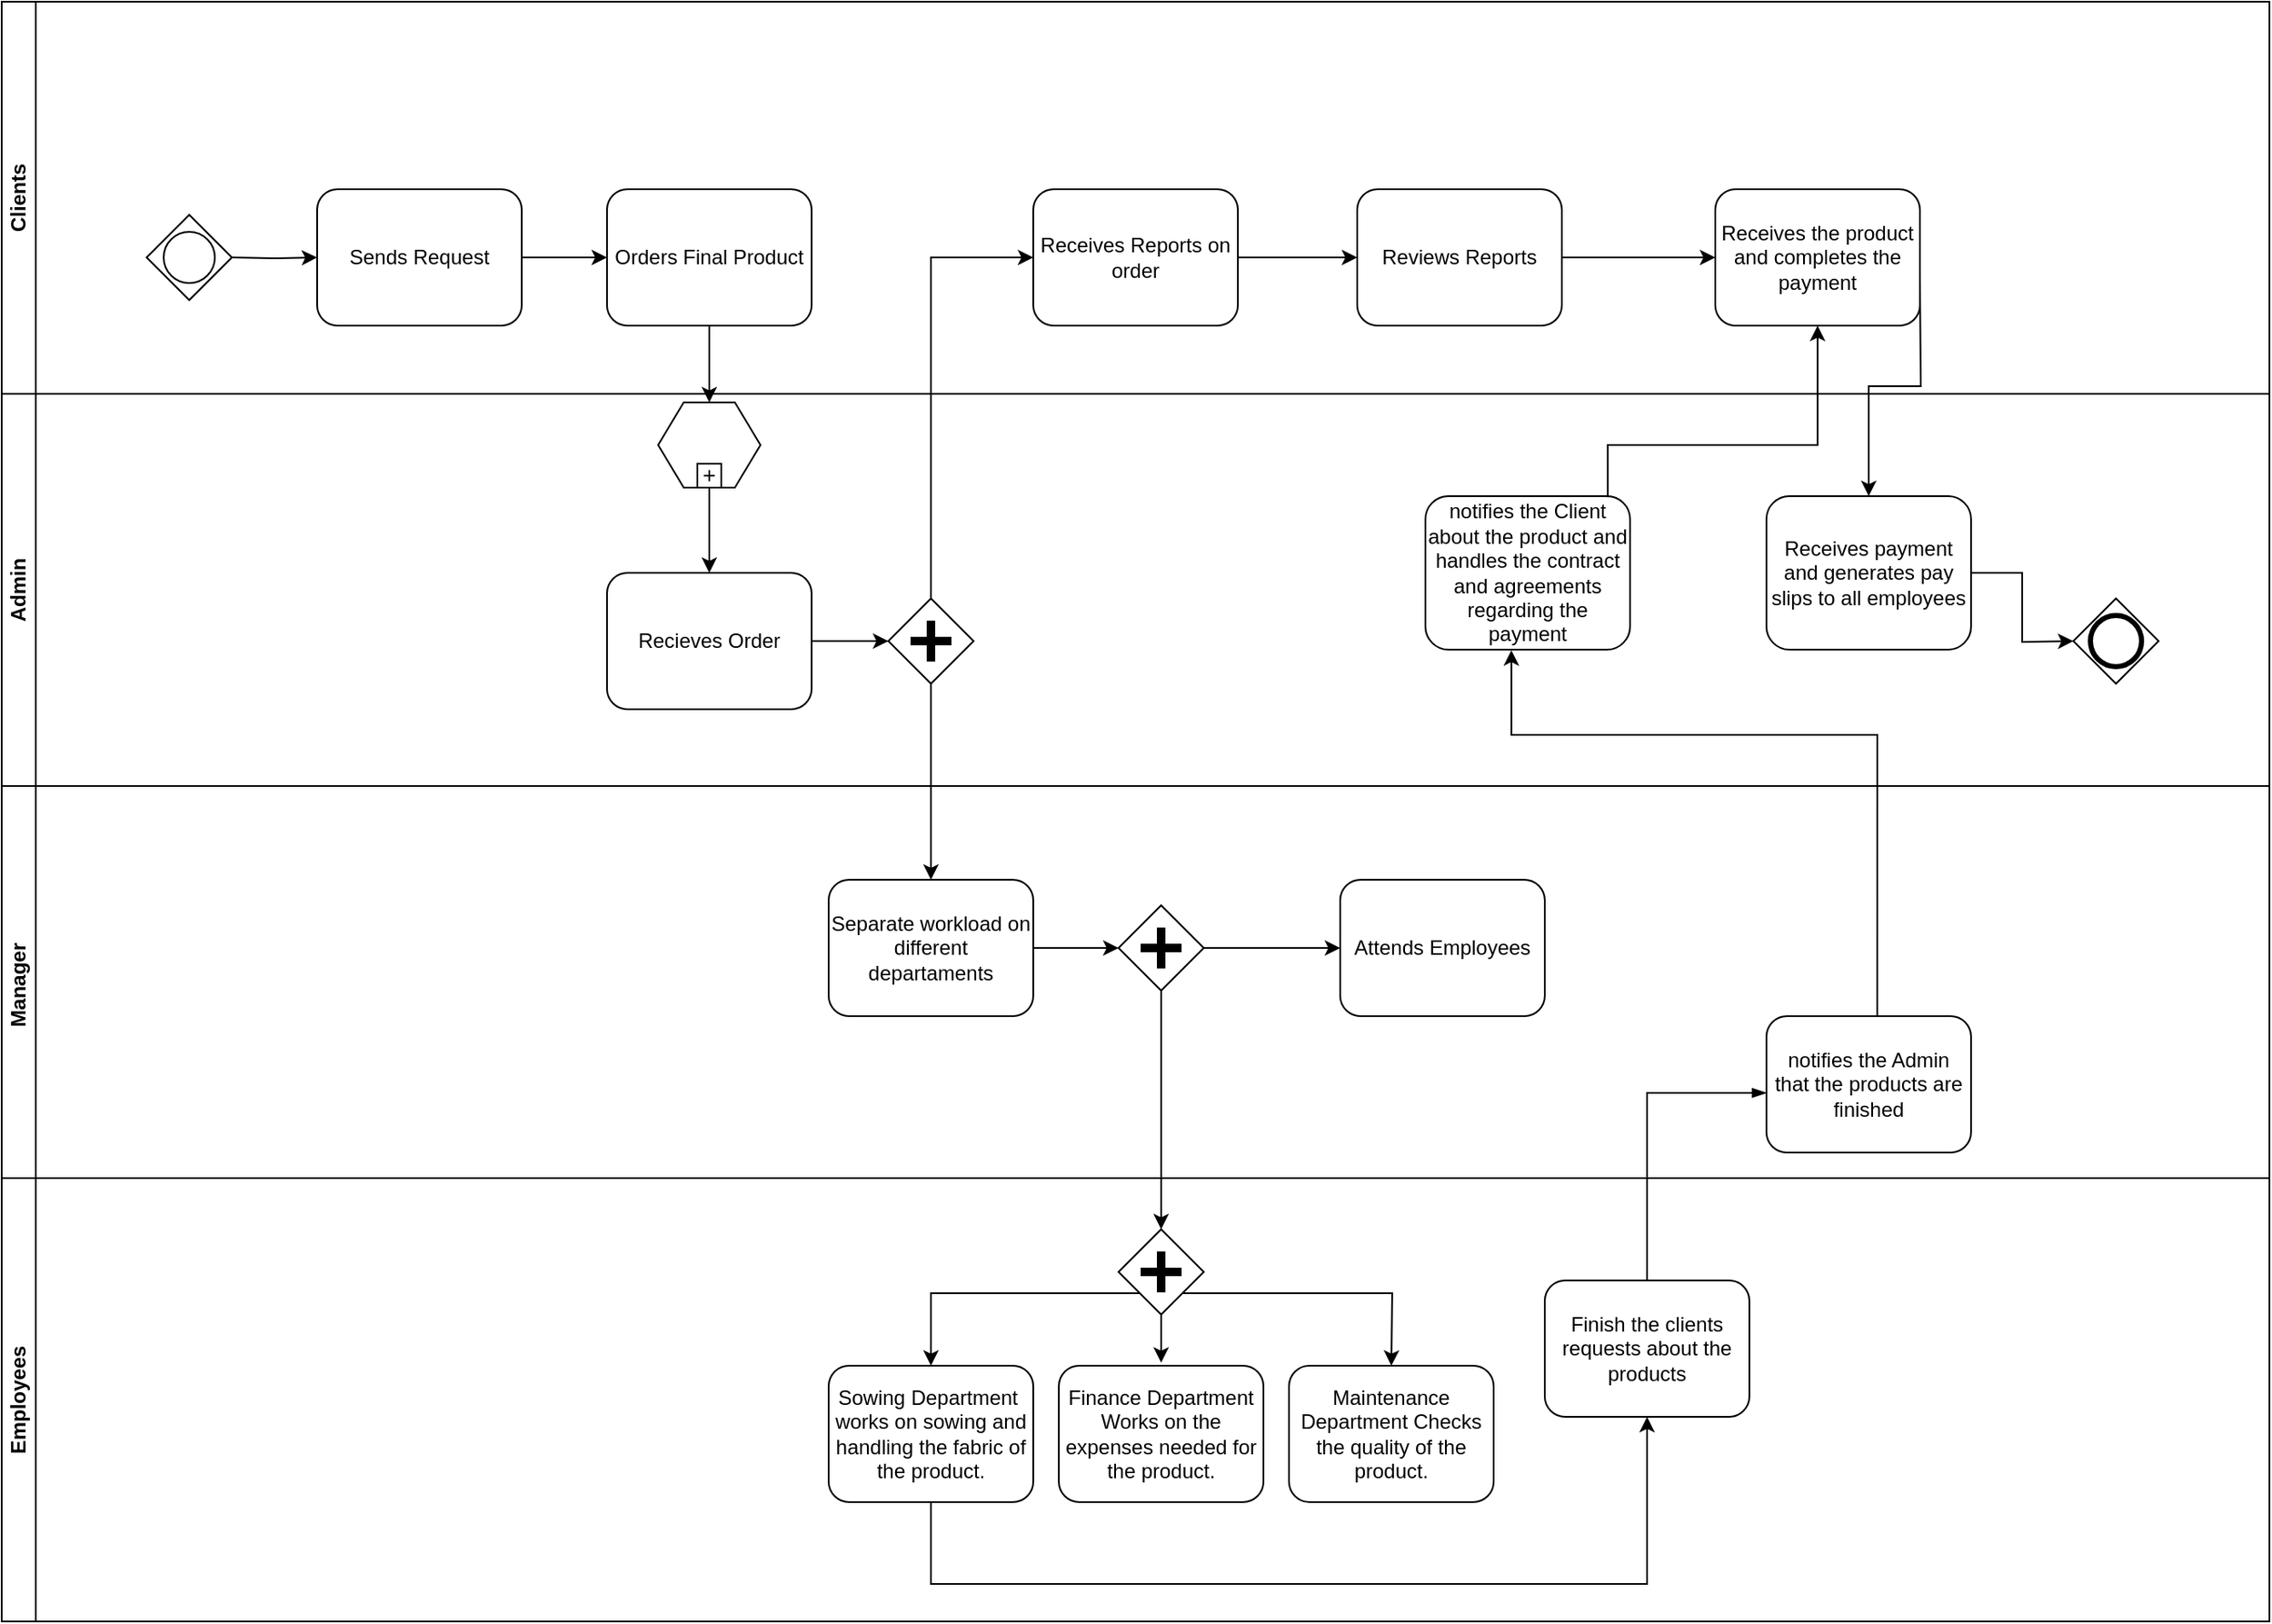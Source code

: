 <mxfile version="22.1.18" type="github">
  <diagram name="Page-1" id="2a216829-ef6e-dabb-86c1-c78162f3ba2b">
    <mxGraphModel dx="1963" dy="835" grid="1" gridSize="10" guides="1" tooltips="1" connect="1" arrows="1" fold="1" page="1" pageScale="1" pageWidth="850" pageHeight="1100" background="none" math="0" shadow="0">
      <root>
        <mxCell id="0" />
        <mxCell id="1" parent="0" />
        <mxCell id="7a84cebc1def654-2" value="Sends Request" style="shape=ext;rounded=1;html=1;whiteSpace=wrap;" parent="1" vertex="1">
          <mxGeometry x="360" y="250" width="120" height="80" as="geometry" />
        </mxCell>
        <mxCell id="7a84cebc1def654-3" value="Orders Final Product" style="shape=ext;rounded=1;html=1;whiteSpace=wrap;" parent="1" vertex="1">
          <mxGeometry x="530" y="250" width="120" height="80" as="geometry" />
        </mxCell>
        <mxCell id="7a84cebc1def654-6" value="" style="shape=hexagon;whiteSpace=wrap;html=1;perimeter=hexagonPerimeter;" parent="1" vertex="1">
          <mxGeometry x="560" y="375" width="60" height="50" as="geometry" />
        </mxCell>
        <mxCell id="7a84cebc1def654-7" value="" style="html=1;shape=plus;" parent="7a84cebc1def654-6" vertex="1">
          <mxGeometry x="0.5" y="1" width="14" height="14" relative="1" as="geometry">
            <mxPoint x="-7" y="-14" as="offset" />
          </mxGeometry>
        </mxCell>
        <mxCell id="7a84cebc1def654-8" value="Recieves Order" style="shape=ext;rounded=1;html=1;whiteSpace=wrap;" parent="1" vertex="1">
          <mxGeometry x="530" y="475" width="120" height="80" as="geometry" />
        </mxCell>
        <mxCell id="7a84cebc1def654-9" value="" style="shape=mxgraph.bpmn.shape;html=1;verticalLabelPosition=bottom;labelBackgroundColor=#ffffff;verticalAlign=top;perimeter=rhombusPerimeter;background=gateway;outline=none;symbol=parallelGw;" parent="1" vertex="1">
          <mxGeometry x="695" y="490" width="50" height="50" as="geometry" />
        </mxCell>
        <mxCell id="7a84cebc1def654-12" value="Reviews Reports" style="html=1;whiteSpace=wrap;rounded=1;" parent="1" vertex="1">
          <mxGeometry x="970" y="250" width="120" height="80" as="geometry" />
        </mxCell>
        <mxCell id="7a84cebc1def654-14" value="Receives Reports on order" style="html=1;whiteSpace=wrap;rounded=1;" parent="1" vertex="1">
          <mxGeometry x="780" y="250" width="120" height="80" as="geometry" />
        </mxCell>
        <mxCell id="7a84cebc1def654-29" value="Separate workload on different departaments" style="html=1;whiteSpace=wrap;rounded=1;" parent="1" vertex="1">
          <mxGeometry x="660" y="655" width="120" height="80" as="geometry" />
        </mxCell>
        <mxCell id="7a84cebc1def654-36" style="edgeStyle=orthogonalEdgeStyle;rounded=0;html=1;jettySize=auto;orthogonalLoop=1;" parent="1" target="7a84cebc1def654-2" edge="1">
          <mxGeometry relative="1" as="geometry">
            <mxPoint x="310" y="290" as="sourcePoint" />
          </mxGeometry>
        </mxCell>
        <mxCell id="7a84cebc1def654-39" style="edgeStyle=orthogonalEdgeStyle;rounded=0;html=1;jettySize=auto;orthogonalLoop=1;" parent="1" source="7a84cebc1def654-2" target="7a84cebc1def654-3" edge="1">
          <mxGeometry relative="1" as="geometry" />
        </mxCell>
        <mxCell id="7a84cebc1def654-40" style="edgeStyle=orthogonalEdgeStyle;rounded=0;html=1;jettySize=auto;orthogonalLoop=1;" parent="1" source="7a84cebc1def654-14" target="7a84cebc1def654-12" edge="1">
          <mxGeometry relative="1" as="geometry" />
        </mxCell>
        <mxCell id="7a84cebc1def654-46" style="edgeStyle=orthogonalEdgeStyle;rounded=0;html=1;jettySize=auto;orthogonalLoop=1;exitX=1;exitY=0.5;exitDx=0;exitDy=0;" parent="1" source="9YGeOAHmCWjyCy-kIF1r-22" edge="1">
          <mxGeometry relative="1" as="geometry">
            <mxPoint x="1340" y="405" as="sourcePoint" />
            <mxPoint x="1390" y="515" as="targetPoint" />
          </mxGeometry>
        </mxCell>
        <mxCell id="7a84cebc1def654-47" style="edgeStyle=orthogonalEdgeStyle;rounded=0;html=1;jettySize=auto;orthogonalLoop=1;" parent="1" source="7a84cebc1def654-3" target="7a84cebc1def654-6" edge="1">
          <mxGeometry relative="1" as="geometry" />
        </mxCell>
        <mxCell id="7a84cebc1def654-48" style="edgeStyle=orthogonalEdgeStyle;rounded=0;html=1;jettySize=auto;orthogonalLoop=1;" parent="1" source="7a84cebc1def654-6" target="7a84cebc1def654-8" edge="1">
          <mxGeometry relative="1" as="geometry" />
        </mxCell>
        <mxCell id="7a84cebc1def654-49" style="edgeStyle=orthogonalEdgeStyle;rounded=0;html=1;jettySize=auto;orthogonalLoop=1;" parent="1" source="7a84cebc1def654-8" target="7a84cebc1def654-9" edge="1">
          <mxGeometry relative="1" as="geometry" />
        </mxCell>
        <mxCell id="7a84cebc1def654-50" style="edgeStyle=orthogonalEdgeStyle;rounded=0;html=1;jettySize=auto;orthogonalLoop=1;" parent="1" source="7a84cebc1def654-9" target="7a84cebc1def654-14" edge="1">
          <mxGeometry relative="1" as="geometry">
            <Array as="points">
              <mxPoint x="720" y="290" />
            </Array>
          </mxGeometry>
        </mxCell>
        <mxCell id="7a84cebc1def654-51" style="edgeStyle=orthogonalEdgeStyle;rounded=0;html=1;jettySize=auto;orthogonalLoop=1;" parent="1" source="7a84cebc1def654-9" target="7a84cebc1def654-29" edge="1">
          <mxGeometry relative="1" as="geometry" />
        </mxCell>
        <mxCell id="7a84cebc1def654-54" style="edgeStyle=orthogonalEdgeStyle;rounded=0;html=1;jettySize=auto;orthogonalLoop=1;" parent="1" source="7a84cebc1def654-53" target="9YGeOAHmCWjyCy-kIF1r-7" edge="1">
          <mxGeometry relative="1" as="geometry">
            <Array as="points">
              <mxPoint x="855" y="870" />
              <mxPoint x="855" y="870" />
            </Array>
          </mxGeometry>
        </mxCell>
        <mxCell id="7a84cebc1def654-58" style="edgeStyle=orthogonalEdgeStyle;rounded=0;html=1;jettySize=auto;orthogonalLoop=1;" parent="1" source="7a84cebc1def654-29" target="7a84cebc1def654-53" edge="1">
          <mxGeometry relative="1" as="geometry" />
        </mxCell>
        <mxCell id="9YGeOAHmCWjyCy-kIF1r-1" value="" style="points=[[0.25,0.25,0],[0.5,0,0],[0.75,0.25,0],[1,0.5,0],[0.75,0.75,0],[0.5,1,0],[0.25,0.75,0],[0,0.5,0]];shape=mxgraph.bpmn.gateway2;html=1;verticalLabelPosition=bottom;labelBackgroundColor=#ffffff;verticalAlign=top;align=center;perimeter=rhombusPerimeter;outlineConnect=0;outline=standard;symbol=general;" vertex="1" parent="1">
          <mxGeometry x="260" y="265" width="50" height="50" as="geometry" />
        </mxCell>
        <mxCell id="9YGeOAHmCWjyCy-kIF1r-2" value="" style="points=[[0.25,0.25,0],[0.5,0,0],[0.75,0.25,0],[1,0.5,0],[0.75,0.75,0],[0.5,1,0],[0.25,0.75,0],[0,0.5,0]];shape=mxgraph.bpmn.gateway2;html=1;verticalLabelPosition=bottom;labelBackgroundColor=#ffffff;verticalAlign=top;align=center;perimeter=rhombusPerimeter;outlineConnect=0;outline=end;symbol=general;" vertex="1" parent="1">
          <mxGeometry x="1390" y="490" width="50" height="50" as="geometry" />
        </mxCell>
        <mxCell id="9YGeOAHmCWjyCy-kIF1r-3" value="Clients" style="swimlane;startSize=20;horizontal=0;html=1;whiteSpace=wrap;" vertex="1" parent="1">
          <mxGeometry x="175" y="140" width="1330" height="230" as="geometry" />
        </mxCell>
        <mxCell id="7a84cebc1def654-43" style="edgeStyle=orthogonalEdgeStyle;rounded=0;html=1;jettySize=auto;orthogonalLoop=1;" parent="9YGeOAHmCWjyCy-kIF1r-3" edge="1">
          <mxGeometry relative="1" as="geometry">
            <mxPoint x="1005" y="150" as="targetPoint" />
            <Array as="points">
              <mxPoint x="1005" y="149.8" />
            </Array>
            <mxPoint x="915" y="150" as="sourcePoint" />
          </mxGeometry>
        </mxCell>
        <mxCell id="9YGeOAHmCWjyCy-kIF1r-18" value="Receives the product and completes the payment" style="html=1;whiteSpace=wrap;rounded=1;" vertex="1" parent="9YGeOAHmCWjyCy-kIF1r-3">
          <mxGeometry x="1005" y="110" width="120" height="80" as="geometry" />
        </mxCell>
        <mxCell id="9YGeOAHmCWjyCy-kIF1r-27" style="edgeStyle=orthogonalEdgeStyle;rounded=0;html=1;jettySize=auto;orthogonalLoop=1;entryX=0.5;entryY=0;entryDx=0;entryDy=0;" edge="1" parent="9YGeOAHmCWjyCy-kIF1r-3" target="9YGeOAHmCWjyCy-kIF1r-22">
          <mxGeometry relative="1" as="geometry">
            <mxPoint x="1125" y="160" as="sourcePoint" />
            <mxPoint x="1175" y="270" as="targetPoint" />
          </mxGeometry>
        </mxCell>
        <mxCell id="9YGeOAHmCWjyCy-kIF1r-4" value="Admin" style="swimlane;startSize=20;horizontal=0;html=1;whiteSpace=wrap;" vertex="1" parent="1">
          <mxGeometry x="175" y="370" width="1330" height="230" as="geometry" />
        </mxCell>
        <mxCell id="9YGeOAHmCWjyCy-kIF1r-17" value="notifies the Client about the product and handles the contract and agreements regarding the payment" style="html=1;whiteSpace=wrap;rounded=1;" vertex="1" parent="9YGeOAHmCWjyCy-kIF1r-4">
          <mxGeometry x="835" y="60" width="120" height="90" as="geometry" />
        </mxCell>
        <mxCell id="7a84cebc1def654-44" style="edgeStyle=orthogonalEdgeStyle;rounded=0;html=1;jettySize=auto;orthogonalLoop=1;exitX=0.583;exitY=0.063;exitDx=0;exitDy=0;exitPerimeter=0;entryX=0.42;entryY=1.004;entryDx=0;entryDy=0;entryPerimeter=0;" parent="9YGeOAHmCWjyCy-kIF1r-4" target="9YGeOAHmCWjyCy-kIF1r-17" edge="1">
          <mxGeometry relative="1" as="geometry">
            <mxPoint x="1099.96" y="369.95" as="sourcePoint" />
            <mxPoint x="885" y="160" as="targetPoint" />
            <Array as="points">
              <mxPoint x="1100" y="200" />
              <mxPoint x="885" y="200" />
            </Array>
          </mxGeometry>
        </mxCell>
        <mxCell id="9YGeOAHmCWjyCy-kIF1r-22" value="Receives payment and generates pay slips to all employees" style="html=1;whiteSpace=wrap;rounded=1;" vertex="1" parent="9YGeOAHmCWjyCy-kIF1r-4">
          <mxGeometry x="1035" y="60" width="120" height="90" as="geometry" />
        </mxCell>
        <mxCell id="9YGeOAHmCWjyCy-kIF1r-5" value="Manager&amp;nbsp;" style="swimlane;startSize=20;horizontal=0;html=1;whiteSpace=wrap;" vertex="1" parent="1">
          <mxGeometry x="175" y="600" width="1330" height="230" as="geometry" />
        </mxCell>
        <mxCell id="7a84cebc1def654-53" value="" style="shape=mxgraph.bpmn.shape;html=1;verticalLabelPosition=bottom;labelBackgroundColor=#ffffff;verticalAlign=top;perimeter=rhombusPerimeter;background=gateway;outline=none;symbol=parallelGw;" parent="9YGeOAHmCWjyCy-kIF1r-5" vertex="1">
          <mxGeometry x="655" y="70" width="50" height="50" as="geometry" />
        </mxCell>
        <mxCell id="7a84cebc1def654-16" value="Attends Employees" style="html=1;whiteSpace=wrap;rounded=1;" parent="9YGeOAHmCWjyCy-kIF1r-5" vertex="1">
          <mxGeometry x="785" y="55" width="120" height="80" as="geometry" />
        </mxCell>
        <mxCell id="7a84cebc1def654-55" style="edgeStyle=orthogonalEdgeStyle;rounded=0;html=1;jettySize=auto;orthogonalLoop=1;" parent="9YGeOAHmCWjyCy-kIF1r-5" source="7a84cebc1def654-53" target="7a84cebc1def654-16" edge="1">
          <mxGeometry relative="1" as="geometry">
            <Array as="points">
              <mxPoint x="765" y="95" />
              <mxPoint x="765" y="95" />
            </Array>
          </mxGeometry>
        </mxCell>
        <mxCell id="9YGeOAHmCWjyCy-kIF1r-16" value="notifies the Admin that the products are finished" style="html=1;whiteSpace=wrap;rounded=1;" vertex="1" parent="9YGeOAHmCWjyCy-kIF1r-5">
          <mxGeometry x="1035" y="135" width="120" height="80" as="geometry" />
        </mxCell>
        <mxCell id="9YGeOAHmCWjyCy-kIF1r-6" value="Employees" style="swimlane;startSize=20;horizontal=0;html=1;whiteSpace=wrap;" vertex="1" parent="1">
          <mxGeometry x="175" y="830" width="1330" height="260" as="geometry" />
        </mxCell>
        <mxCell id="9YGeOAHmCWjyCy-kIF1r-7" value="" style="shape=mxgraph.bpmn.shape;html=1;verticalLabelPosition=bottom;labelBackgroundColor=#ffffff;verticalAlign=top;perimeter=rhombusPerimeter;background=gateway;outline=none;symbol=parallelGw;" vertex="1" parent="9YGeOAHmCWjyCy-kIF1r-6">
          <mxGeometry x="655" y="30" width="50" height="50" as="geometry" />
        </mxCell>
        <mxCell id="7a84cebc1def654-22" value="Sowing Department&amp;nbsp; works on sowing and handling the fabric of the product." style="html=1;whiteSpace=wrap;rounded=1;" parent="9YGeOAHmCWjyCy-kIF1r-6" vertex="1">
          <mxGeometry x="485" y="110" width="120" height="80" as="geometry" />
        </mxCell>
        <mxCell id="7a84cebc1def654-59" style="edgeStyle=orthogonalEdgeStyle;rounded=0;html=1;jettySize=auto;orthogonalLoop=1;entryX=0.5;entryY=0;entryDx=0;entryDy=0;exitX=0.25;exitY=0.75;exitDx=0;exitDy=0;exitPerimeter=0;" parent="9YGeOAHmCWjyCy-kIF1r-6" source="9YGeOAHmCWjyCy-kIF1r-7" target="7a84cebc1def654-22" edge="1">
          <mxGeometry relative="1" as="geometry" />
        </mxCell>
        <mxCell id="7a84cebc1def654-20" value="Finance Department Works on the expenses needed for the product." style="html=1;whiteSpace=wrap;rounded=1;" parent="9YGeOAHmCWjyCy-kIF1r-6" vertex="1">
          <mxGeometry x="620" y="110" width="120" height="80" as="geometry" />
        </mxCell>
        <mxCell id="7a84cebc1def654-64" style="edgeStyle=orthogonalEdgeStyle;rounded=0;html=1;jettySize=auto;orthogonalLoop=1;entryX=0.5;entryY=-0.022;entryDx=0;entryDy=0;entryPerimeter=0;" parent="9YGeOAHmCWjyCy-kIF1r-6" source="9YGeOAHmCWjyCy-kIF1r-7" target="7a84cebc1def654-20" edge="1">
          <mxGeometry relative="1" as="geometry">
            <mxPoint x="705" y="80" as="sourcePoint" />
            <mxPoint x="665" y="100" as="targetPoint" />
            <Array as="points" />
          </mxGeometry>
        </mxCell>
        <mxCell id="7a84cebc1def654-18" value="Maintenance Department Checks the quality of the product." style="html=1;whiteSpace=wrap;rounded=1;" parent="9YGeOAHmCWjyCy-kIF1r-6" vertex="1">
          <mxGeometry x="755" y="110" width="120" height="80" as="geometry" />
        </mxCell>
        <mxCell id="9YGeOAHmCWjyCy-kIF1r-10" style="edgeStyle=orthogonalEdgeStyle;rounded=0;html=1;jettySize=auto;orthogonalLoop=1;entryX=0.5;entryY=0;entryDx=0;entryDy=0;exitX=0.75;exitY=0.75;exitDx=0;exitDy=0;exitPerimeter=0;" edge="1" parent="9YGeOAHmCWjyCy-kIF1r-6" source="9YGeOAHmCWjyCy-kIF1r-7">
          <mxGeometry relative="1" as="geometry">
            <mxPoint x="938" y="68" as="sourcePoint" />
            <mxPoint x="815" y="110" as="targetPoint" />
          </mxGeometry>
        </mxCell>
        <mxCell id="9YGeOAHmCWjyCy-kIF1r-13" style="edgeStyle=orthogonalEdgeStyle;rounded=0;html=1;jettySize=auto;orthogonalLoop=1;exitX=0.5;exitY=1.022;exitDx=0;exitDy=0;exitPerimeter=0;" edge="1" parent="9YGeOAHmCWjyCy-kIF1r-6">
          <mxGeometry relative="1" as="geometry">
            <mxPoint x="545" y="190.0" as="sourcePoint" />
            <mxPoint x="965" y="140" as="targetPoint" />
            <Array as="points">
              <mxPoint x="545" y="238" />
              <mxPoint x="965" y="238" />
            </Array>
          </mxGeometry>
        </mxCell>
        <mxCell id="9YGeOAHmCWjyCy-kIF1r-14" value="Finish the clients requests about the products" style="html=1;whiteSpace=wrap;rounded=1;" vertex="1" parent="9YGeOAHmCWjyCy-kIF1r-6">
          <mxGeometry x="905" y="60" width="120" height="80" as="geometry" />
        </mxCell>
        <mxCell id="9YGeOAHmCWjyCy-kIF1r-15" value="" style="edgeStyle=elbowEdgeStyle;fontSize=12;html=1;endArrow=blockThin;endFill=1;rounded=0;exitX=0.5;exitY=0;exitDx=0;exitDy=0;" edge="1" parent="1" source="9YGeOAHmCWjyCy-kIF1r-14">
          <mxGeometry width="160" relative="1" as="geometry">
            <mxPoint x="1130" y="870" as="sourcePoint" />
            <mxPoint x="1210" y="780" as="targetPoint" />
            <Array as="points">
              <mxPoint x="1140" y="790" />
            </Array>
          </mxGeometry>
        </mxCell>
        <mxCell id="9YGeOAHmCWjyCy-kIF1r-20" style="edgeStyle=orthogonalEdgeStyle;rounded=0;html=1;jettySize=auto;orthogonalLoop=1;exitX=0.891;exitY=0.007;exitDx=0;exitDy=0;exitPerimeter=0;entryX=0.5;entryY=1;entryDx=0;entryDy=0;" edge="1" parent="1" source="9YGeOAHmCWjyCy-kIF1r-17" target="9YGeOAHmCWjyCy-kIF1r-18">
          <mxGeometry relative="1" as="geometry">
            <mxPoint x="1284.96" y="749.95" as="sourcePoint" />
            <mxPoint x="1070" y="530" as="targetPoint" />
            <Array as="points">
              <mxPoint x="1117" y="400" />
              <mxPoint x="1240" y="400" />
            </Array>
          </mxGeometry>
        </mxCell>
      </root>
    </mxGraphModel>
  </diagram>
</mxfile>
